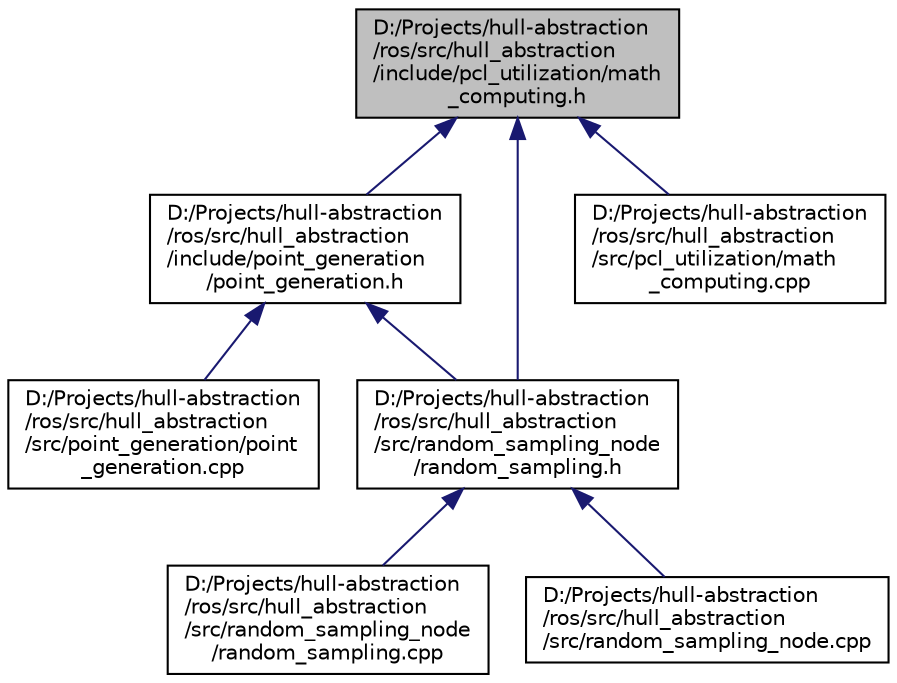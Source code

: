 digraph "D:/Projects/hull-abstraction/ros/src/hull_abstraction/include/pcl_utilization/math_computing.h"
{
 // INTERACTIVE_SVG=YES
 // LATEX_PDF_SIZE
  edge [fontname="Helvetica",fontsize="10",labelfontname="Helvetica",labelfontsize="10"];
  node [fontname="Helvetica",fontsize="10",shape=record];
  Node1 [label="D:/Projects/hull-abstraction\l/ros/src/hull_abstraction\l/include/pcl_utilization/math\l_computing.h",height=0.2,width=0.4,color="black", fillcolor="grey75", style="filled", fontcolor="black",tooltip="This file contains declarations of some mathematical computing methods."];
  Node1 -> Node2 [dir="back",color="midnightblue",fontsize="10",style="solid",fontname="Helvetica"];
  Node2 [label="D:/Projects/hull-abstraction\l/ros/src/hull_abstraction\l/include/point_generation\l/point_generation.h",height=0.2,width=0.4,color="black", fillcolor="white", style="filled",URL="$ros_2src_2hull__abstraction_2include_2point__generation_2point__generation_8h.html",tooltip=" "];
  Node2 -> Node3 [dir="back",color="midnightblue",fontsize="10",style="solid",fontname="Helvetica"];
  Node3 [label="D:/Projects/hull-abstraction\l/ros/src/hull_abstraction\l/src/point_generation/point\l_generation.cpp",height=0.2,width=0.4,color="black", fillcolor="white", style="filled",URL="$ros_2src_2hull__abstraction_2src_2point__generation_2point__generation_8cpp.html",tooltip=" "];
  Node2 -> Node4 [dir="back",color="midnightblue",fontsize="10",style="solid",fontname="Helvetica"];
  Node4 [label="D:/Projects/hull-abstraction\l/ros/src/hull_abstraction\l/src/random_sampling_node\l/random_sampling.h",height=0.2,width=0.4,color="black", fillcolor="white", style="filled",URL="$random__sampling_8h.html",tooltip="Framework of Random Sampling node."];
  Node4 -> Node5 [dir="back",color="midnightblue",fontsize="10",style="solid",fontname="Helvetica"];
  Node5 [label="D:/Projects/hull-abstraction\l/ros/src/hull_abstraction\l/src/random_sampling_node\l/random_sampling.cpp",height=0.2,width=0.4,color="black", fillcolor="white", style="filled",URL="$random__sampling_8cpp.html",tooltip=" "];
  Node4 -> Node6 [dir="back",color="midnightblue",fontsize="10",style="solid",fontname="Helvetica"];
  Node6 [label="D:/Projects/hull-abstraction\l/ros/src/hull_abstraction\l/src/random_sampling_node.cpp",height=0.2,width=0.4,color="black", fillcolor="white", style="filled",URL="$random__sampling__node_8cpp.html",tooltip=" "];
  Node1 -> Node7 [dir="back",color="midnightblue",fontsize="10",style="solid",fontname="Helvetica"];
  Node7 [label="D:/Projects/hull-abstraction\l/ros/src/hull_abstraction\l/src/pcl_utilization/math\l_computing.cpp",height=0.2,width=0.4,color="black", fillcolor="white", style="filled",URL="$ros_2src_2hull__abstraction_2src_2pcl__utilization_2math__computing_8cpp.html",tooltip=" "];
  Node1 -> Node4 [dir="back",color="midnightblue",fontsize="10",style="solid",fontname="Helvetica"];
}
